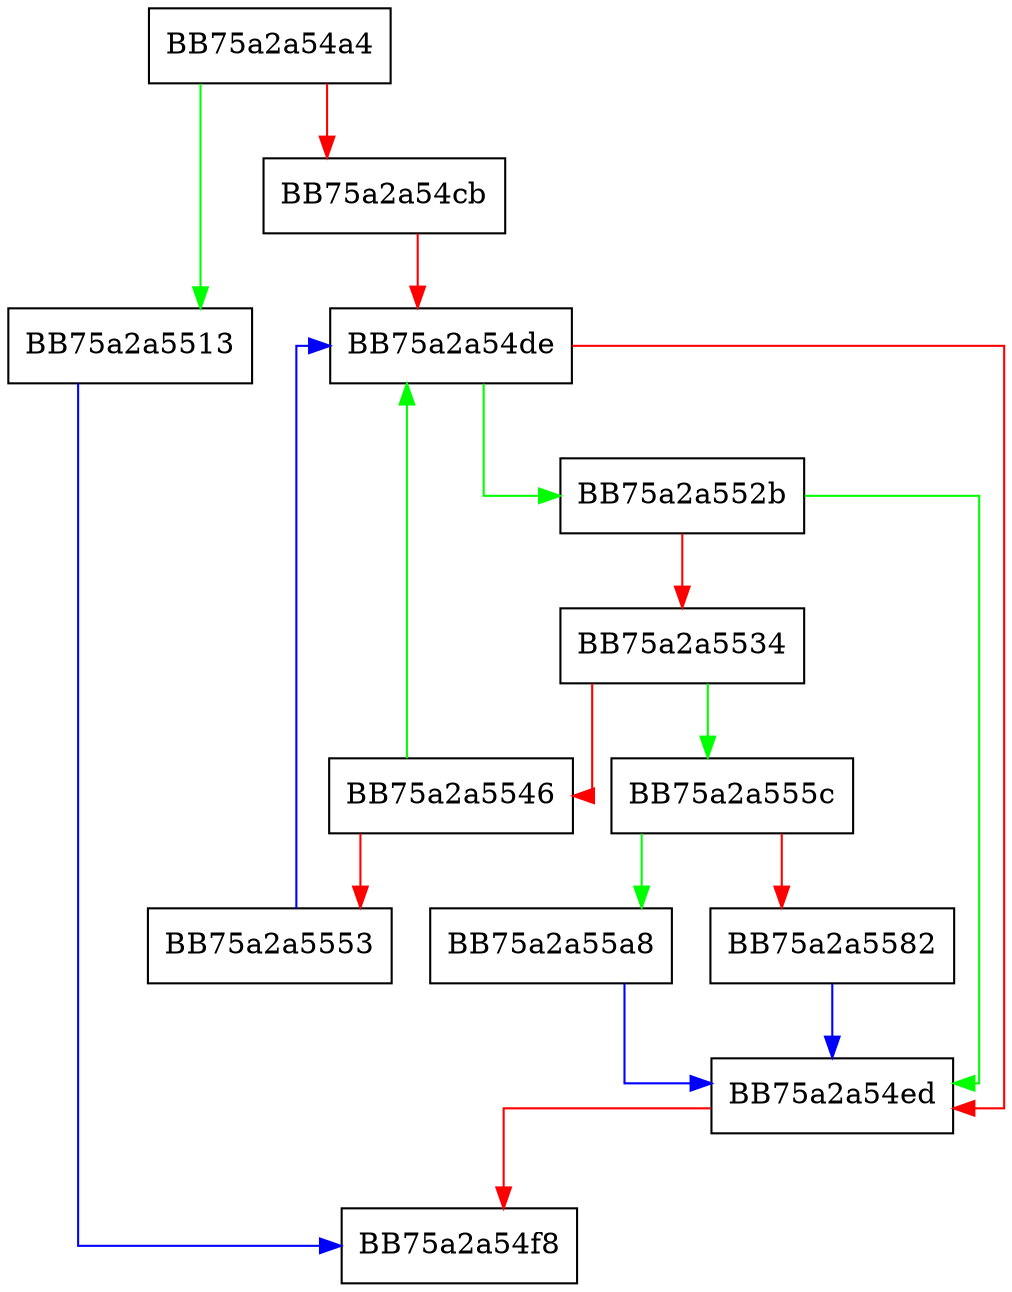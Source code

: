 digraph sqlite3_step {
  node [shape="box"];
  graph [splines=ortho];
  BB75a2a54a4 -> BB75a2a5513 [color="green"];
  BB75a2a54a4 -> BB75a2a54cb [color="red"];
  BB75a2a54cb -> BB75a2a54de [color="red"];
  BB75a2a54de -> BB75a2a552b [color="green"];
  BB75a2a54de -> BB75a2a54ed [color="red"];
  BB75a2a54ed -> BB75a2a54f8 [color="red"];
  BB75a2a5513 -> BB75a2a54f8 [color="blue"];
  BB75a2a552b -> BB75a2a54ed [color="green"];
  BB75a2a552b -> BB75a2a5534 [color="red"];
  BB75a2a5534 -> BB75a2a555c [color="green"];
  BB75a2a5534 -> BB75a2a5546 [color="red"];
  BB75a2a5546 -> BB75a2a54de [color="green"];
  BB75a2a5546 -> BB75a2a5553 [color="red"];
  BB75a2a5553 -> BB75a2a54de [color="blue"];
  BB75a2a555c -> BB75a2a55a8 [color="green"];
  BB75a2a555c -> BB75a2a5582 [color="red"];
  BB75a2a5582 -> BB75a2a54ed [color="blue"];
  BB75a2a55a8 -> BB75a2a54ed [color="blue"];
}